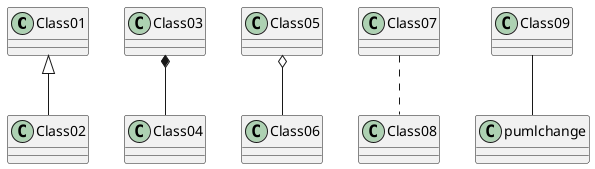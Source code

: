 @startuml test
Class01 <|-- Class02
Class03 *-- Class04
Class05 o-- Class06
Class07 .. Class08
Class09 -- pumlchange
@enduml
